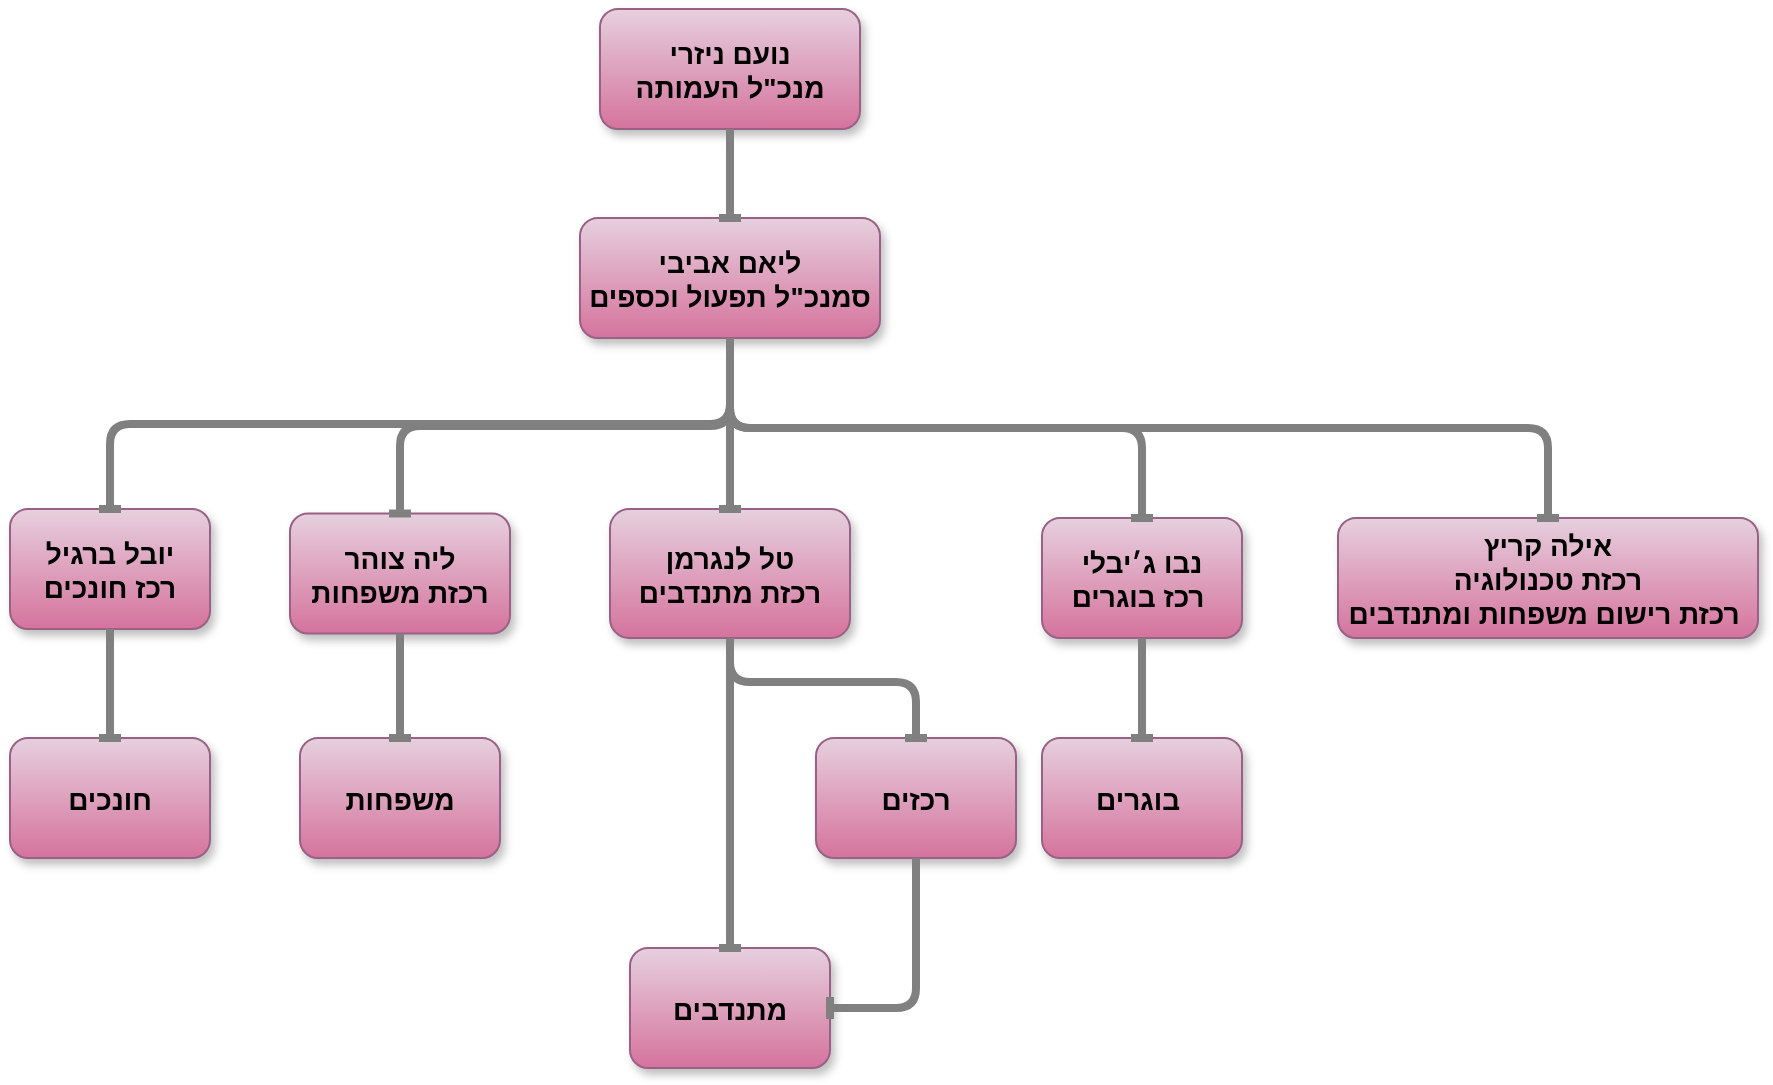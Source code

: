<mxfile version="24.8.6">
  <diagram name="Page-1" id="97916047-d0de-89f5-080d-49f4d83e522f">
    <mxGraphModel dx="1195" dy="615" grid="0" gridSize="10" guides="1" tooltips="1" connect="1" arrows="1" fold="1" page="1" pageScale="1.5" pageWidth="1169" pageHeight="827" background="none" math="0" shadow="0">
      <root>
        <mxCell id="0" />
        <mxCell id="1" parent="0" />
        <mxCell id="2" value="&#xa;נועם ניזרי&#xa;מנכ&quot;ל העמותה&#xa;" style="rounded=1;fillColor=#e6d0de;strokeColor=#996185;shadow=1;fontStyle=1;fontSize=14;align=center;verticalAlign=middle;fontFamily=Helvetica;fontColor=default;gradientColor=#d5739d;" parent="1" vertex="1">
          <mxGeometry x="745" y="205.5" width="130" height="60" as="geometry" />
        </mxCell>
        <mxCell id="3" value="ליאם אביבי&#xa;סמנכ&quot;ל תפעול וכספים" style="rounded=1;fillColor=#e6d0de;strokeColor=#996185;shadow=1;fontStyle=1;fontSize=14;align=center;verticalAlign=middle;fontFamily=Helvetica;fontColor=default;gradientColor=#d5739d;" parent="1" vertex="1">
          <mxGeometry x="735" y="310" width="150" height="60" as="geometry" />
        </mxCell>
        <mxCell id="4" value="יובל ברגיל&#xa;רכז חונכים" style="rounded=1;fillColor=#e6d0de;strokeColor=#996185;shadow=1;fontStyle=1;fontSize=14;align=center;verticalAlign=middle;fontFamily=Helvetica;fontColor=default;gradientColor=#d5739d;" parent="1" vertex="1">
          <mxGeometry x="450" y="455.5" width="100" height="60" as="geometry" />
        </mxCell>
        <mxCell id="5" value="ליה צוהר&#xa;רכזת משפחות" style="rounded=1;fillColor=#e6d0de;strokeColor=#996185;shadow=1;fontStyle=1;fontSize=14;align=center;verticalAlign=middle;fontFamily=Helvetica;fontColor=default;gradientColor=#d5739d;" parent="1" vertex="1">
          <mxGeometry x="590" y="457.75" width="110" height="60" as="geometry" />
        </mxCell>
        <mxCell id="6" value="נבו ג׳יבלי&#xa;רכז בוגרים " style="rounded=1;fillColor=#e6d0de;strokeColor=#996185;shadow=1;fontStyle=1;fontSize=14;align=center;verticalAlign=middle;fontFamily=Helvetica;fontColor=default;gradientColor=#d5739d;" parent="1" vertex="1">
          <mxGeometry x="966" y="460" width="100" height="60" as="geometry" />
        </mxCell>
        <mxCell id="29" value="" style="edgeStyle=elbowEdgeStyle;elbow=vertical;strokeWidth=4;endArrow=baseDash;endFill=0;fontStyle=1;strokeColor=#808080;rounded=1;align=center;verticalAlign=middle;spacingRight=0;fontFamily=Helvetica;fontSize=11;fontColor=default;labelBackgroundColor=default;" parent="1" source="2" target="3" edge="1">
          <mxGeometry x="22" y="165.5" width="100" height="100" as="geometry">
            <mxPoint x="22" y="265.5" as="sourcePoint" />
            <mxPoint x="122" y="165.5" as="targetPoint" />
          </mxGeometry>
        </mxCell>
        <mxCell id="30" value="" style="edgeStyle=elbowEdgeStyle;elbow=vertical;strokeWidth=4;endArrow=baseDash;endFill=0;fontStyle=1;strokeColor=#808080;rounded=1;align=center;verticalAlign=middle;spacingRight=0;fontFamily=Helvetica;fontSize=11;fontColor=default;labelBackgroundColor=default;" parent="1" source="3" target="5" edge="1">
          <mxGeometry x="22" y="165.5" width="100" height="100" as="geometry">
            <mxPoint x="22" y="265.5" as="sourcePoint" />
            <mxPoint x="122" y="165.5" as="targetPoint" />
          </mxGeometry>
        </mxCell>
        <mxCell id="31" value="" style="edgeStyle=elbowEdgeStyle;elbow=vertical;strokeWidth=4;endArrow=baseDash;endFill=0;fontStyle=1;strokeColor=#808080;rounded=1;align=center;verticalAlign=middle;spacingRight=0;fontFamily=Helvetica;fontSize=11;fontColor=default;labelBackgroundColor=default;" parent="1" source="3" target="4" edge="1">
          <mxGeometry x="22" y="165.5" width="100" height="100" as="geometry">
            <mxPoint x="22" y="265.5" as="sourcePoint" />
            <mxPoint x="122" y="165.5" as="targetPoint" />
          </mxGeometry>
        </mxCell>
        <mxCell id="32" value="" style="edgeStyle=elbowEdgeStyle;elbow=vertical;strokeWidth=4;endArrow=baseDash;endFill=0;fontStyle=1;strokeColor=#808080;rounded=1;align=center;verticalAlign=middle;spacingRight=0;fontFamily=Helvetica;fontSize=11;fontColor=default;labelBackgroundColor=default;" parent="1" source="3" target="6" edge="1">
          <mxGeometry x="22" y="165.5" width="100" height="100" as="geometry">
            <mxPoint x="22" y="265.5" as="sourcePoint" />
            <mxPoint x="122" y="165.5" as="targetPoint" />
          </mxGeometry>
        </mxCell>
        <mxCell id="bQVK4K-JHT9RS3OZxk5x-55" value="אילה קריץ&#xa;רכזת טכנולוגיה&#xa;רכזת רישום משפחות ומתנדבים " style="rounded=1;fillColor=#e6d0de;strokeColor=#996185;shadow=1;fontStyle=1;fontSize=14;gradientColor=#d5739d;" parent="1" vertex="1">
          <mxGeometry x="1114" y="460" width="210" height="60" as="geometry" />
        </mxCell>
        <mxCell id="bQVK4K-JHT9RS3OZxk5x-56" value="" style="edgeStyle=elbowEdgeStyle;elbow=vertical;strokeWidth=4;endArrow=baseDash;endFill=0;fontStyle=1;strokeColor=#808080;entryX=0.5;entryY=0;entryDx=0;entryDy=0;exitX=0.5;exitY=1;exitDx=0;exitDy=0;spacingRight=0;rounded=1;align=center;verticalAlign=middle;fontFamily=Helvetica;fontSize=11;fontColor=default;labelBackgroundColor=default;" parent="1" source="3" target="bQVK4K-JHT9RS3OZxk5x-55" edge="1">
          <mxGeometry width="100" height="100" as="geometry">
            <mxPoint x="770" y="410" as="sourcePoint" />
            <mxPoint x="1230" y="455.5" as="targetPoint" />
          </mxGeometry>
        </mxCell>
        <mxCell id="bQVK4K-JHT9RS3OZxk5x-59" value="טל לנגרמן&#xa;רכזת מתנדבים" style="rounded=1;fillColor=#e6d0de;strokeColor=#996185;shadow=1;fontStyle=1;fontSize=14;align=center;verticalAlign=middle;fontFamily=Helvetica;fontColor=default;gradientColor=#d5739d;" parent="1" vertex="1">
          <mxGeometry x="750" y="455.5" width="120" height="64.5" as="geometry" />
        </mxCell>
        <mxCell id="bQVK4K-JHT9RS3OZxk5x-60" value="" style="edgeStyle=elbowEdgeStyle;elbow=vertical;strokeWidth=4;endArrow=baseDash;endFill=0;fontStyle=1;strokeColor=#808080;entryX=0.5;entryY=0;entryDx=0;entryDy=0;exitX=0.5;exitY=1;exitDx=0;exitDy=0;rounded=1;align=center;verticalAlign=middle;spacingRight=0;fontFamily=Helvetica;fontSize=11;fontColor=default;labelBackgroundColor=default;" parent="1" source="3" target="bQVK4K-JHT9RS3OZxk5x-59" edge="1">
          <mxGeometry x="22" y="165.5" width="100" height="100" as="geometry">
            <mxPoint x="760" y="580" as="sourcePoint" />
            <mxPoint x="1220" y="625.5" as="targetPoint" />
            <Array as="points">
              <mxPoint x="810" y="410" />
            </Array>
          </mxGeometry>
        </mxCell>
        <mxCell id="bQVK4K-JHT9RS3OZxk5x-61" value="בוגרים " style="rounded=1;fillColor=#e6d0de;strokeColor=#996185;shadow=1;fontStyle=1;fontSize=14;align=center;verticalAlign=middle;fontFamily=Helvetica;fontColor=default;gradientColor=#d5739d;" parent="1" vertex="1">
          <mxGeometry x="966" y="570" width="100" height="60" as="geometry" />
        </mxCell>
        <mxCell id="bQVK4K-JHT9RS3OZxk5x-63" value="" style="edgeStyle=elbowEdgeStyle;elbow=vertical;strokeWidth=4;endArrow=baseDash;endFill=0;fontStyle=1;strokeColor=#808080;exitX=0.5;exitY=1;exitDx=0;exitDy=0;entryX=0.5;entryY=0;entryDx=0;entryDy=0;rounded=1;align=center;verticalAlign=middle;spacingRight=0;fontFamily=Helvetica;fontSize=11;fontColor=default;labelBackgroundColor=default;" parent="1" source="6" target="bQVK4K-JHT9RS3OZxk5x-61" edge="1">
          <mxGeometry x="22" y="165.5" width="100" height="100" as="geometry">
            <mxPoint x="800" y="560" as="sourcePoint" />
            <mxPoint x="970" y="650" as="targetPoint" />
          </mxGeometry>
        </mxCell>
        <mxCell id="bQVK4K-JHT9RS3OZxk5x-64" value="מתנדבים" style="rounded=1;fillColor=#e6d0de;strokeColor=#996185;shadow=1;fontStyle=1;fontSize=14;align=center;verticalAlign=middle;fontFamily=Helvetica;fontColor=default;gradientColor=#d5739d;" parent="1" vertex="1">
          <mxGeometry x="760" y="675" width="100" height="60" as="geometry" />
        </mxCell>
        <mxCell id="bQVK4K-JHT9RS3OZxk5x-65" value="" style="edgeStyle=elbowEdgeStyle;elbow=vertical;strokeWidth=4;endArrow=baseDash;endFill=0;fontStyle=1;strokeColor=#808080;entryX=0.5;entryY=0;entryDx=0;entryDy=0;exitX=0.5;exitY=1;exitDx=0;exitDy=0;rounded=1;align=center;verticalAlign=middle;spacingRight=0;fontFamily=Helvetica;fontSize=11;fontColor=default;labelBackgroundColor=default;" parent="1" source="bQVK4K-JHT9RS3OZxk5x-59" target="bQVK4K-JHT9RS3OZxk5x-64" edge="1">
          <mxGeometry x="22" y="165.5" width="100" height="100" as="geometry">
            <mxPoint x="790" y="540" as="sourcePoint" />
            <mxPoint x="800" y="650" as="targetPoint" />
          </mxGeometry>
        </mxCell>
        <mxCell id="bQVK4K-JHT9RS3OZxk5x-68" value="חונכים" style="rounded=1;fillColor=#e6d0de;strokeColor=#996185;shadow=1;fontStyle=1;fontSize=14;align=center;verticalAlign=middle;fontFamily=Helvetica;fontColor=default;gradientColor=#d5739d;" parent="1" vertex="1">
          <mxGeometry x="450" y="570" width="100" height="60" as="geometry" />
        </mxCell>
        <mxCell id="bQVK4K-JHT9RS3OZxk5x-69" value="" style="edgeStyle=elbowEdgeStyle;elbow=vertical;strokeWidth=4;endArrow=baseDash;endFill=0;fontStyle=1;strokeColor=#808080;entryX=0.5;entryY=0;entryDx=0;entryDy=0;rounded=1;align=center;verticalAlign=middle;spacingRight=0;fontFamily=Helvetica;fontSize=11;fontColor=default;labelBackgroundColor=default;" parent="1" source="4" target="bQVK4K-JHT9RS3OZxk5x-68" edge="1">
          <mxGeometry x="22" y="165.5" width="100" height="100" as="geometry">
            <mxPoint x="500" y="530" as="sourcePoint" />
            <mxPoint x="490" y="660" as="targetPoint" />
          </mxGeometry>
        </mxCell>
        <mxCell id="bQVK4K-JHT9RS3OZxk5x-70" value="משפחות" style="rounded=1;fillColor=#e6d0de;strokeColor=#996185;shadow=1;fontStyle=1;fontSize=14;align=center;verticalAlign=middle;fontFamily=Helvetica;fontColor=default;gradientColor=#d5739d;" parent="1" vertex="1">
          <mxGeometry x="595" y="570" width="100" height="60" as="geometry" />
        </mxCell>
        <mxCell id="bQVK4K-JHT9RS3OZxk5x-71" value="" style="edgeStyle=elbowEdgeStyle;elbow=vertical;strokeWidth=4;endArrow=baseDash;endFill=0;fontStyle=1;strokeColor=#808080;entryX=0.5;entryY=0;entryDx=0;entryDy=0;exitX=0.5;exitY=1;exitDx=0;exitDy=0;rounded=1;align=center;verticalAlign=middle;spacingRight=0;fontFamily=Helvetica;fontSize=11;fontColor=default;labelBackgroundColor=default;" parent="1" source="5" target="bQVK4K-JHT9RS3OZxk5x-70" edge="1">
          <mxGeometry x="22" y="165.5" width="100" height="100" as="geometry">
            <mxPoint x="650" y="531.37" as="sourcePoint" />
            <mxPoint x="635" y="688.62" as="targetPoint" />
          </mxGeometry>
        </mxCell>
        <mxCell id="43rfYfOqclGS9a-UTzkt-34" value="רכזים" style="rounded=1;fillColor=#e6d0de;strokeColor=#996185;shadow=1;fontStyle=1;fontSize=14;align=center;verticalAlign=middle;fontFamily=Helvetica;fontColor=default;gradientColor=#d5739d;" vertex="1" parent="1">
          <mxGeometry x="853" y="570" width="100" height="60" as="geometry" />
        </mxCell>
        <mxCell id="43rfYfOqclGS9a-UTzkt-35" value="" style="edgeStyle=elbowEdgeStyle;elbow=vertical;strokeWidth=4;endArrow=baseDash;endFill=0;fontStyle=1;strokeColor=#808080;entryX=1;entryY=0.5;entryDx=0;entryDy=0;exitX=0.5;exitY=1;exitDx=0;exitDy=0;rounded=1;align=center;verticalAlign=middle;spacingRight=0;fontFamily=Helvetica;fontSize=11;fontColor=default;labelBackgroundColor=default;" edge="1" parent="1" source="43rfYfOqclGS9a-UTzkt-34" target="bQVK4K-JHT9RS3OZxk5x-64">
          <mxGeometry x="22" y="165.5" width="100" height="100" as="geometry">
            <mxPoint x="937" y="639" as="sourcePoint" />
            <mxPoint x="937" y="794" as="targetPoint" />
            <Array as="points">
              <mxPoint x="881" y="705" />
            </Array>
          </mxGeometry>
        </mxCell>
        <mxCell id="43rfYfOqclGS9a-UTzkt-36" value="" style="edgeStyle=elbowEdgeStyle;elbow=vertical;strokeWidth=4;endArrow=baseDash;endFill=0;fontStyle=1;strokeColor=#808080;entryX=0.5;entryY=0;entryDx=0;entryDy=0;exitX=0.5;exitY=1;exitDx=0;exitDy=0;rounded=1;align=center;verticalAlign=middle;spacingRight=0;fontFamily=Helvetica;fontSize=11;fontColor=default;labelBackgroundColor=default;" edge="1" parent="1" source="bQVK4K-JHT9RS3OZxk5x-59" target="43rfYfOqclGS9a-UTzkt-34">
          <mxGeometry x="22" y="165.5" width="100" height="100" as="geometry">
            <mxPoint x="918" y="502" as="sourcePoint" />
            <mxPoint x="918" y="657" as="targetPoint" />
            <Array as="points">
              <mxPoint x="869" y="542" />
            </Array>
          </mxGeometry>
        </mxCell>
      </root>
    </mxGraphModel>
  </diagram>
</mxfile>
